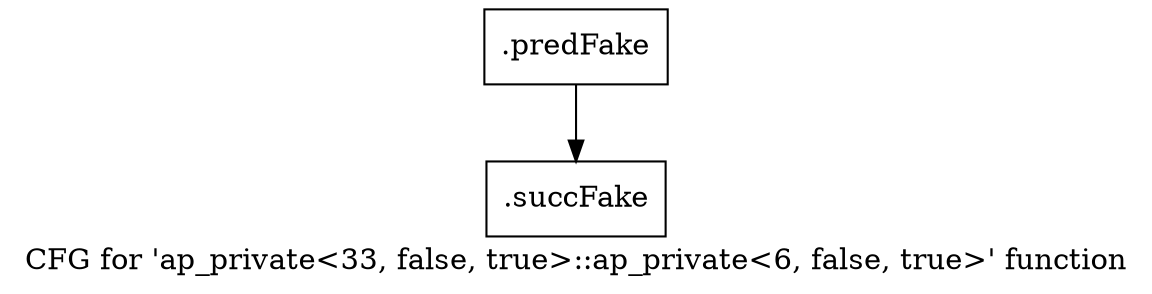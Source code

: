 digraph "CFG for 'ap_private\<33, false, true\>::ap_private\<6, false, true\>' function" {
	label="CFG for 'ap_private\<33, false, true\>::ap_private\<6, false, true\>' function";

	Node0x5ed37a0 [shape=record,filename="",linenumber="",label="{.predFake}"];
	Node0x5ed37a0 -> Node0x62ebd60[ callList="" memoryops="" filename="/mnt/xilinx/Vitis_HLS/2021.2/include/etc/ap_private.h" execusionnum="0"];
	Node0x62ebd60 [shape=record,filename="/mnt/xilinx/Vitis_HLS/2021.2/include/etc/ap_private.h",linenumber="1723",label="{.succFake}"];
}
